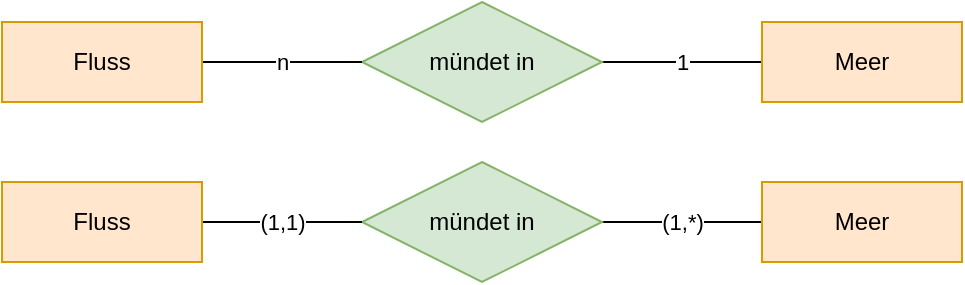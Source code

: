 <mxfile version="22.0.3" type="device" pages="2">
  <diagram name="A2i" id="rHHEh37kUeUpuHEY2dk5">
    <mxGraphModel dx="474" dy="835" grid="1" gridSize="10" guides="1" tooltips="1" connect="1" arrows="1" fold="1" page="1" pageScale="1" pageWidth="827" pageHeight="1169" math="0" shadow="0">
      <root>
        <mxCell id="0" />
        <mxCell id="1" parent="0" />
        <mxCell id="VJYz4t1192AATSoc1NlY-14" value="1" style="edgeStyle=orthogonalEdgeStyle;rounded=0;orthogonalLoop=1;jettySize=auto;html=1;endArrow=none;endFill=0;" edge="1" parent="1" source="VJYz4t1192AATSoc1NlY-7" target="VJYz4t1192AATSoc1NlY-12">
          <mxGeometry relative="1" as="geometry" />
        </mxCell>
        <mxCell id="VJYz4t1192AATSoc1NlY-7" value="mündet in" style="shape=rhombus;perimeter=rhombusPerimeter;whiteSpace=wrap;html=1;align=center;fillColor=#d5e8d4;strokeColor=#82b366;" vertex="1" parent="1">
          <mxGeometry x="440" y="270" width="120" height="60" as="geometry" />
        </mxCell>
        <mxCell id="VJYz4t1192AATSoc1NlY-13" value="n" style="edgeStyle=orthogonalEdgeStyle;rounded=0;orthogonalLoop=1;jettySize=auto;html=1;entryX=0;entryY=0.5;entryDx=0;entryDy=0;endArrow=none;endFill=0;" edge="1" parent="1" source="VJYz4t1192AATSoc1NlY-11" target="VJYz4t1192AATSoc1NlY-7">
          <mxGeometry relative="1" as="geometry" />
        </mxCell>
        <mxCell id="VJYz4t1192AATSoc1NlY-11" value="Fluss" style="whiteSpace=wrap;html=1;align=center;fillColor=#ffe6cc;strokeColor=#d79b00;" vertex="1" parent="1">
          <mxGeometry x="260" y="280" width="100" height="40" as="geometry" />
        </mxCell>
        <mxCell id="VJYz4t1192AATSoc1NlY-12" value="Meer" style="whiteSpace=wrap;html=1;align=center;fillColor=#ffe6cc;strokeColor=#d79b00;" vertex="1" parent="1">
          <mxGeometry x="640" y="280" width="100" height="40" as="geometry" />
        </mxCell>
        <mxCell id="VJYz4t1192AATSoc1NlY-15" value="(1,*)" style="edgeStyle=orthogonalEdgeStyle;rounded=0;orthogonalLoop=1;jettySize=auto;html=1;endArrow=none;endFill=0;" edge="1" parent="1" source="VJYz4t1192AATSoc1NlY-16" target="VJYz4t1192AATSoc1NlY-19">
          <mxGeometry relative="1" as="geometry" />
        </mxCell>
        <mxCell id="VJYz4t1192AATSoc1NlY-16" value="mündet in" style="shape=rhombus;perimeter=rhombusPerimeter;whiteSpace=wrap;html=1;align=center;fillColor=#d5e8d4;strokeColor=#82b366;" vertex="1" parent="1">
          <mxGeometry x="440" y="350" width="120" height="60" as="geometry" />
        </mxCell>
        <mxCell id="VJYz4t1192AATSoc1NlY-17" value="(1,1)" style="edgeStyle=orthogonalEdgeStyle;rounded=0;orthogonalLoop=1;jettySize=auto;html=1;entryX=0;entryY=0.5;entryDx=0;entryDy=0;endArrow=none;endFill=0;" edge="1" parent="1" source="VJYz4t1192AATSoc1NlY-18" target="VJYz4t1192AATSoc1NlY-16">
          <mxGeometry relative="1" as="geometry" />
        </mxCell>
        <mxCell id="VJYz4t1192AATSoc1NlY-18" value="Fluss" style="whiteSpace=wrap;html=1;align=center;fillColor=#ffe6cc;strokeColor=#d79b00;" vertex="1" parent="1">
          <mxGeometry x="260" y="360" width="100" height="40" as="geometry" />
        </mxCell>
        <mxCell id="VJYz4t1192AATSoc1NlY-19" value="Meer" style="whiteSpace=wrap;html=1;align=center;fillColor=#ffe6cc;strokeColor=#d79b00;" vertex="1" parent="1">
          <mxGeometry x="640" y="360" width="100" height="40" as="geometry" />
        </mxCell>
      </root>
    </mxGraphModel>
  </diagram>
  <diagram id="-XaNqOJS4Be1WeWrANht" name="A2ii">
    <mxGraphModel dx="1434" dy="835" grid="1" gridSize="10" guides="1" tooltips="1" connect="1" arrows="1" fold="1" page="1" pageScale="1" pageWidth="827" pageHeight="1169" math="0" shadow="0">
      <root>
        <mxCell id="0" />
        <mxCell id="1" parent="0" />
        <mxCell id="sNWJDuJmypuUkhw6X-tl-1" value="(0,*)" style="edgeStyle=orthogonalEdgeStyle;rounded=0;orthogonalLoop=1;jettySize=auto;html=1;endArrow=none;endFill=0;" edge="1" parent="1" source="sNWJDuJmypuUkhw6X-tl-2" target="sNWJDuJmypuUkhw6X-tl-5">
          <mxGeometry relative="1" as="geometry" />
        </mxCell>
        <mxCell id="sNWJDuJmypuUkhw6X-tl-2" value="verschlagwortet&lt;br&gt;mit" style="shape=rhombus;perimeter=rhombusPerimeter;whiteSpace=wrap;html=1;align=center;fillColor=#d5e8d4;strokeColor=#82b366;" vertex="1" parent="1">
          <mxGeometry x="430" y="265" width="140" height="70" as="geometry" />
        </mxCell>
        <mxCell id="sNWJDuJmypuUkhw6X-tl-3" value="(1,5)" style="edgeStyle=orthogonalEdgeStyle;rounded=0;orthogonalLoop=1;jettySize=auto;html=1;entryX=0;entryY=0.5;entryDx=0;entryDy=0;endArrow=none;endFill=0;" edge="1" parent="1" source="sNWJDuJmypuUkhw6X-tl-4" target="sNWJDuJmypuUkhw6X-tl-2">
          <mxGeometry relative="1" as="geometry" />
        </mxCell>
        <mxCell id="sNWJDuJmypuUkhw6X-tl-4" value="Foto" style="whiteSpace=wrap;html=1;align=center;fillColor=#ffe6cc;strokeColor=#d79b00;" vertex="1" parent="1">
          <mxGeometry x="240" y="280" width="100" height="40" as="geometry" />
        </mxCell>
        <mxCell id="sNWJDuJmypuUkhw6X-tl-16" style="rounded=0;orthogonalLoop=1;jettySize=auto;html=1;endArrow=none;endFill=0;" edge="1" parent="1" source="sNWJDuJmypuUkhw6X-tl-5" target="sNWJDuJmypuUkhw6X-tl-15">
          <mxGeometry relative="1" as="geometry" />
        </mxCell>
        <mxCell id="sNWJDuJmypuUkhw6X-tl-5" value="Stichworte" style="whiteSpace=wrap;html=1;align=center;fillColor=#ffe6cc;strokeColor=#d79b00;" vertex="1" parent="1">
          <mxGeometry x="640" y="280" width="100" height="40" as="geometry" />
        </mxCell>
        <mxCell id="sNWJDuJmypuUkhw6X-tl-13" style="rounded=0;orthogonalLoop=1;jettySize=auto;html=1;endArrow=none;endFill=0;" edge="1" parent="1" source="sNWJDuJmypuUkhw6X-tl-11" target="sNWJDuJmypuUkhw6X-tl-4">
          <mxGeometry relative="1" as="geometry" />
        </mxCell>
        <mxCell id="sNWJDuJmypuUkhw6X-tl-11" value="Datum" style="ellipse;whiteSpace=wrap;html=1;align=center;" vertex="1" parent="1">
          <mxGeometry x="120" y="370" width="100" height="40" as="geometry" />
        </mxCell>
        <mxCell id="sNWJDuJmypuUkhw6X-tl-14" style="rounded=0;orthogonalLoop=1;jettySize=auto;html=1;endArrow=none;endFill=0;" edge="1" parent="1" source="sNWJDuJmypuUkhw6X-tl-12" target="sNWJDuJmypuUkhw6X-tl-4">
          <mxGeometry relative="1" as="geometry" />
        </mxCell>
        <mxCell id="sNWJDuJmypuUkhw6X-tl-12" value="Auflösung" style="ellipse;whiteSpace=wrap;html=1;align=center;" vertex="1" parent="1">
          <mxGeometry x="240" y="370" width="100" height="40" as="geometry" />
        </mxCell>
        <mxCell id="sNWJDuJmypuUkhw6X-tl-15" value="Stichwort" style="ellipse;whiteSpace=wrap;html=1;align=center;" vertex="1" parent="1">
          <mxGeometry x="640" y="360" width="100" height="40" as="geometry" />
        </mxCell>
      </root>
    </mxGraphModel>
  </diagram>
</mxfile>
